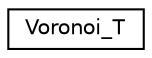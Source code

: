 digraph "Graphical Class Hierarchy"
{
  edge [fontname="Helvetica",fontsize="10",labelfontname="Helvetica",labelfontsize="10"];
  node [fontname="Helvetica",fontsize="10",shape=record];
  rankdir="LR";
  Node0 [label="Voronoi_T",height=0.2,width=0.4,color="black", fillcolor="white", style="filled",URL="$structVoronoi__T.html"];
}
